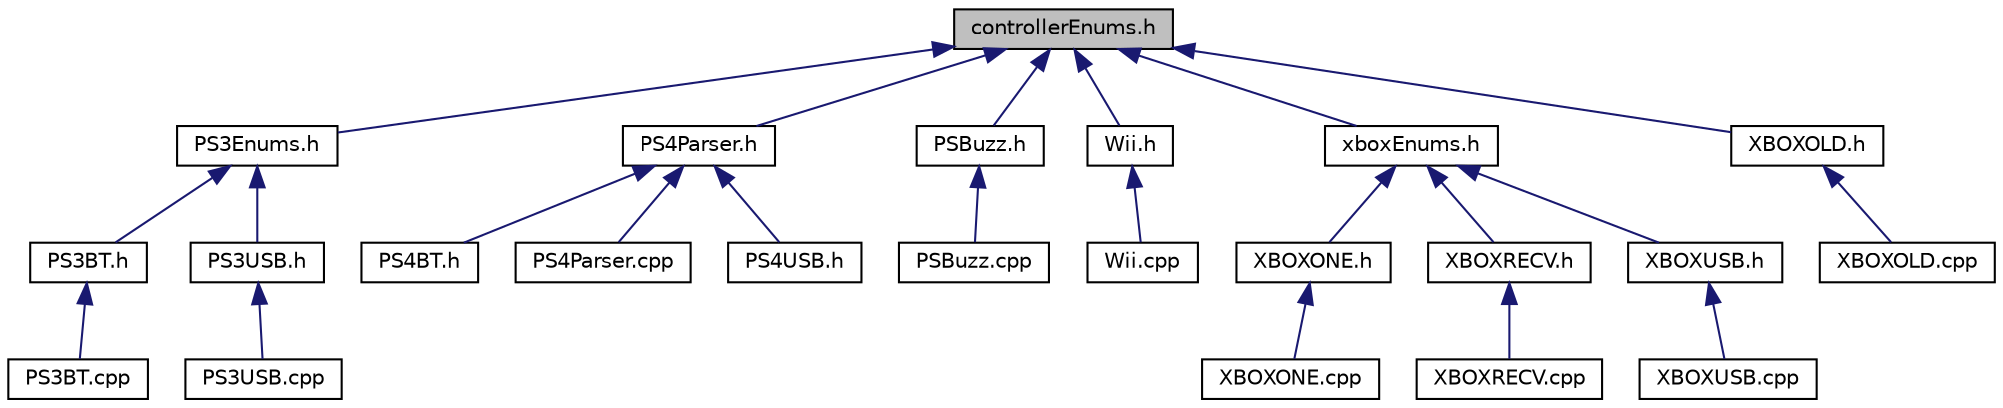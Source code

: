 digraph "controllerEnums.h"
{
  edge [fontname="Helvetica",fontsize="10",labelfontname="Helvetica",labelfontsize="10"];
  node [fontname="Helvetica",fontsize="10",shape=record];
  Node1 [label="controllerEnums.h",height=0.2,width=0.4,color="black", fillcolor="grey75", style="filled" fontcolor="black"];
  Node1 -> Node2 [dir="back",color="midnightblue",fontsize="10",style="solid",fontname="Helvetica"];
  Node2 [label="PS3Enums.h",height=0.2,width=0.4,color="black", fillcolor="white", style="filled",URL="$_p_s3_enums_8h.html"];
  Node2 -> Node3 [dir="back",color="midnightblue",fontsize="10",style="solid",fontname="Helvetica"];
  Node3 [label="PS3BT.h",height=0.2,width=0.4,color="black", fillcolor="white", style="filled",URL="$_p_s3_b_t_8h.html"];
  Node3 -> Node4 [dir="back",color="midnightblue",fontsize="10",style="solid",fontname="Helvetica"];
  Node4 [label="PS3BT.cpp",height=0.2,width=0.4,color="black", fillcolor="white", style="filled",URL="$_p_s3_b_t_8cpp.html"];
  Node2 -> Node5 [dir="back",color="midnightblue",fontsize="10",style="solid",fontname="Helvetica"];
  Node5 [label="PS3USB.h",height=0.2,width=0.4,color="black", fillcolor="white", style="filled",URL="$_p_s3_u_s_b_8h.html"];
  Node5 -> Node6 [dir="back",color="midnightblue",fontsize="10",style="solid",fontname="Helvetica"];
  Node6 [label="PS3USB.cpp",height=0.2,width=0.4,color="black", fillcolor="white", style="filled",URL="$_p_s3_u_s_b_8cpp.html"];
  Node1 -> Node7 [dir="back",color="midnightblue",fontsize="10",style="solid",fontname="Helvetica"];
  Node7 [label="PS4Parser.h",height=0.2,width=0.4,color="black", fillcolor="white", style="filled",URL="$_p_s4_parser_8h.html"];
  Node7 -> Node8 [dir="back",color="midnightblue",fontsize="10",style="solid",fontname="Helvetica"];
  Node8 [label="PS4BT.h",height=0.2,width=0.4,color="black", fillcolor="white", style="filled",URL="$_p_s4_b_t_8h.html"];
  Node7 -> Node9 [dir="back",color="midnightblue",fontsize="10",style="solid",fontname="Helvetica"];
  Node9 [label="PS4Parser.cpp",height=0.2,width=0.4,color="black", fillcolor="white", style="filled",URL="$_p_s4_parser_8cpp.html"];
  Node7 -> Node10 [dir="back",color="midnightblue",fontsize="10",style="solid",fontname="Helvetica"];
  Node10 [label="PS4USB.h",height=0.2,width=0.4,color="black", fillcolor="white", style="filled",URL="$_p_s4_u_s_b_8h.html"];
  Node1 -> Node11 [dir="back",color="midnightblue",fontsize="10",style="solid",fontname="Helvetica"];
  Node11 [label="PSBuzz.h",height=0.2,width=0.4,color="black", fillcolor="white", style="filled",URL="$_p_s_buzz_8h.html"];
  Node11 -> Node12 [dir="back",color="midnightblue",fontsize="10",style="solid",fontname="Helvetica"];
  Node12 [label="PSBuzz.cpp",height=0.2,width=0.4,color="black", fillcolor="white", style="filled",URL="$_p_s_buzz_8cpp.html"];
  Node1 -> Node13 [dir="back",color="midnightblue",fontsize="10",style="solid",fontname="Helvetica"];
  Node13 [label="Wii.h",height=0.2,width=0.4,color="black", fillcolor="white", style="filled",URL="$_wii_8h.html"];
  Node13 -> Node14 [dir="back",color="midnightblue",fontsize="10",style="solid",fontname="Helvetica"];
  Node14 [label="Wii.cpp",height=0.2,width=0.4,color="black", fillcolor="white", style="filled",URL="$_wii_8cpp.html"];
  Node1 -> Node15 [dir="back",color="midnightblue",fontsize="10",style="solid",fontname="Helvetica"];
  Node15 [label="xboxEnums.h",height=0.2,width=0.4,color="black", fillcolor="white", style="filled",URL="$xbox_enums_8h.html"];
  Node15 -> Node16 [dir="back",color="midnightblue",fontsize="10",style="solid",fontname="Helvetica"];
  Node16 [label="XBOXONE.h",height=0.2,width=0.4,color="black", fillcolor="white", style="filled",URL="$_x_b_o_x_o_n_e_8h.html"];
  Node16 -> Node17 [dir="back",color="midnightblue",fontsize="10",style="solid",fontname="Helvetica"];
  Node17 [label="XBOXONE.cpp",height=0.2,width=0.4,color="black", fillcolor="white", style="filled",URL="$_x_b_o_x_o_n_e_8cpp.html"];
  Node15 -> Node18 [dir="back",color="midnightblue",fontsize="10",style="solid",fontname="Helvetica"];
  Node18 [label="XBOXRECV.h",height=0.2,width=0.4,color="black", fillcolor="white", style="filled",URL="$_x_b_o_x_r_e_c_v_8h.html"];
  Node18 -> Node19 [dir="back",color="midnightblue",fontsize="10",style="solid",fontname="Helvetica"];
  Node19 [label="XBOXRECV.cpp",height=0.2,width=0.4,color="black", fillcolor="white", style="filled",URL="$_x_b_o_x_r_e_c_v_8cpp.html"];
  Node15 -> Node20 [dir="back",color="midnightblue",fontsize="10",style="solid",fontname="Helvetica"];
  Node20 [label="XBOXUSB.h",height=0.2,width=0.4,color="black", fillcolor="white", style="filled",URL="$_x_b_o_x_u_s_b_8h.html"];
  Node20 -> Node21 [dir="back",color="midnightblue",fontsize="10",style="solid",fontname="Helvetica"];
  Node21 [label="XBOXUSB.cpp",height=0.2,width=0.4,color="black", fillcolor="white", style="filled",URL="$_x_b_o_x_u_s_b_8cpp.html"];
  Node1 -> Node22 [dir="back",color="midnightblue",fontsize="10",style="solid",fontname="Helvetica"];
  Node22 [label="XBOXOLD.h",height=0.2,width=0.4,color="black", fillcolor="white", style="filled",URL="$_x_b_o_x_o_l_d_8h.html"];
  Node22 -> Node23 [dir="back",color="midnightblue",fontsize="10",style="solid",fontname="Helvetica"];
  Node23 [label="XBOXOLD.cpp",height=0.2,width=0.4,color="black", fillcolor="white", style="filled",URL="$_x_b_o_x_o_l_d_8cpp.html"];
}
